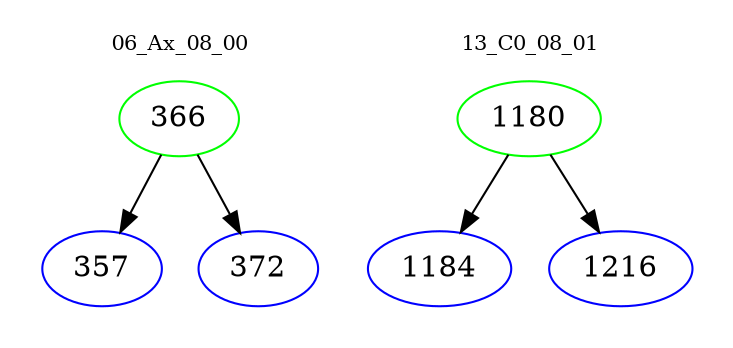 digraph{
subgraph cluster_0 {
color = white
label = "06_Ax_08_00";
fontsize=10;
T0_366 [label="366", color="green"]
T0_366 -> T0_357 [color="black"]
T0_357 [label="357", color="blue"]
T0_366 -> T0_372 [color="black"]
T0_372 [label="372", color="blue"]
}
subgraph cluster_1 {
color = white
label = "13_C0_08_01";
fontsize=10;
T1_1180 [label="1180", color="green"]
T1_1180 -> T1_1184 [color="black"]
T1_1184 [label="1184", color="blue"]
T1_1180 -> T1_1216 [color="black"]
T1_1216 [label="1216", color="blue"]
}
}
